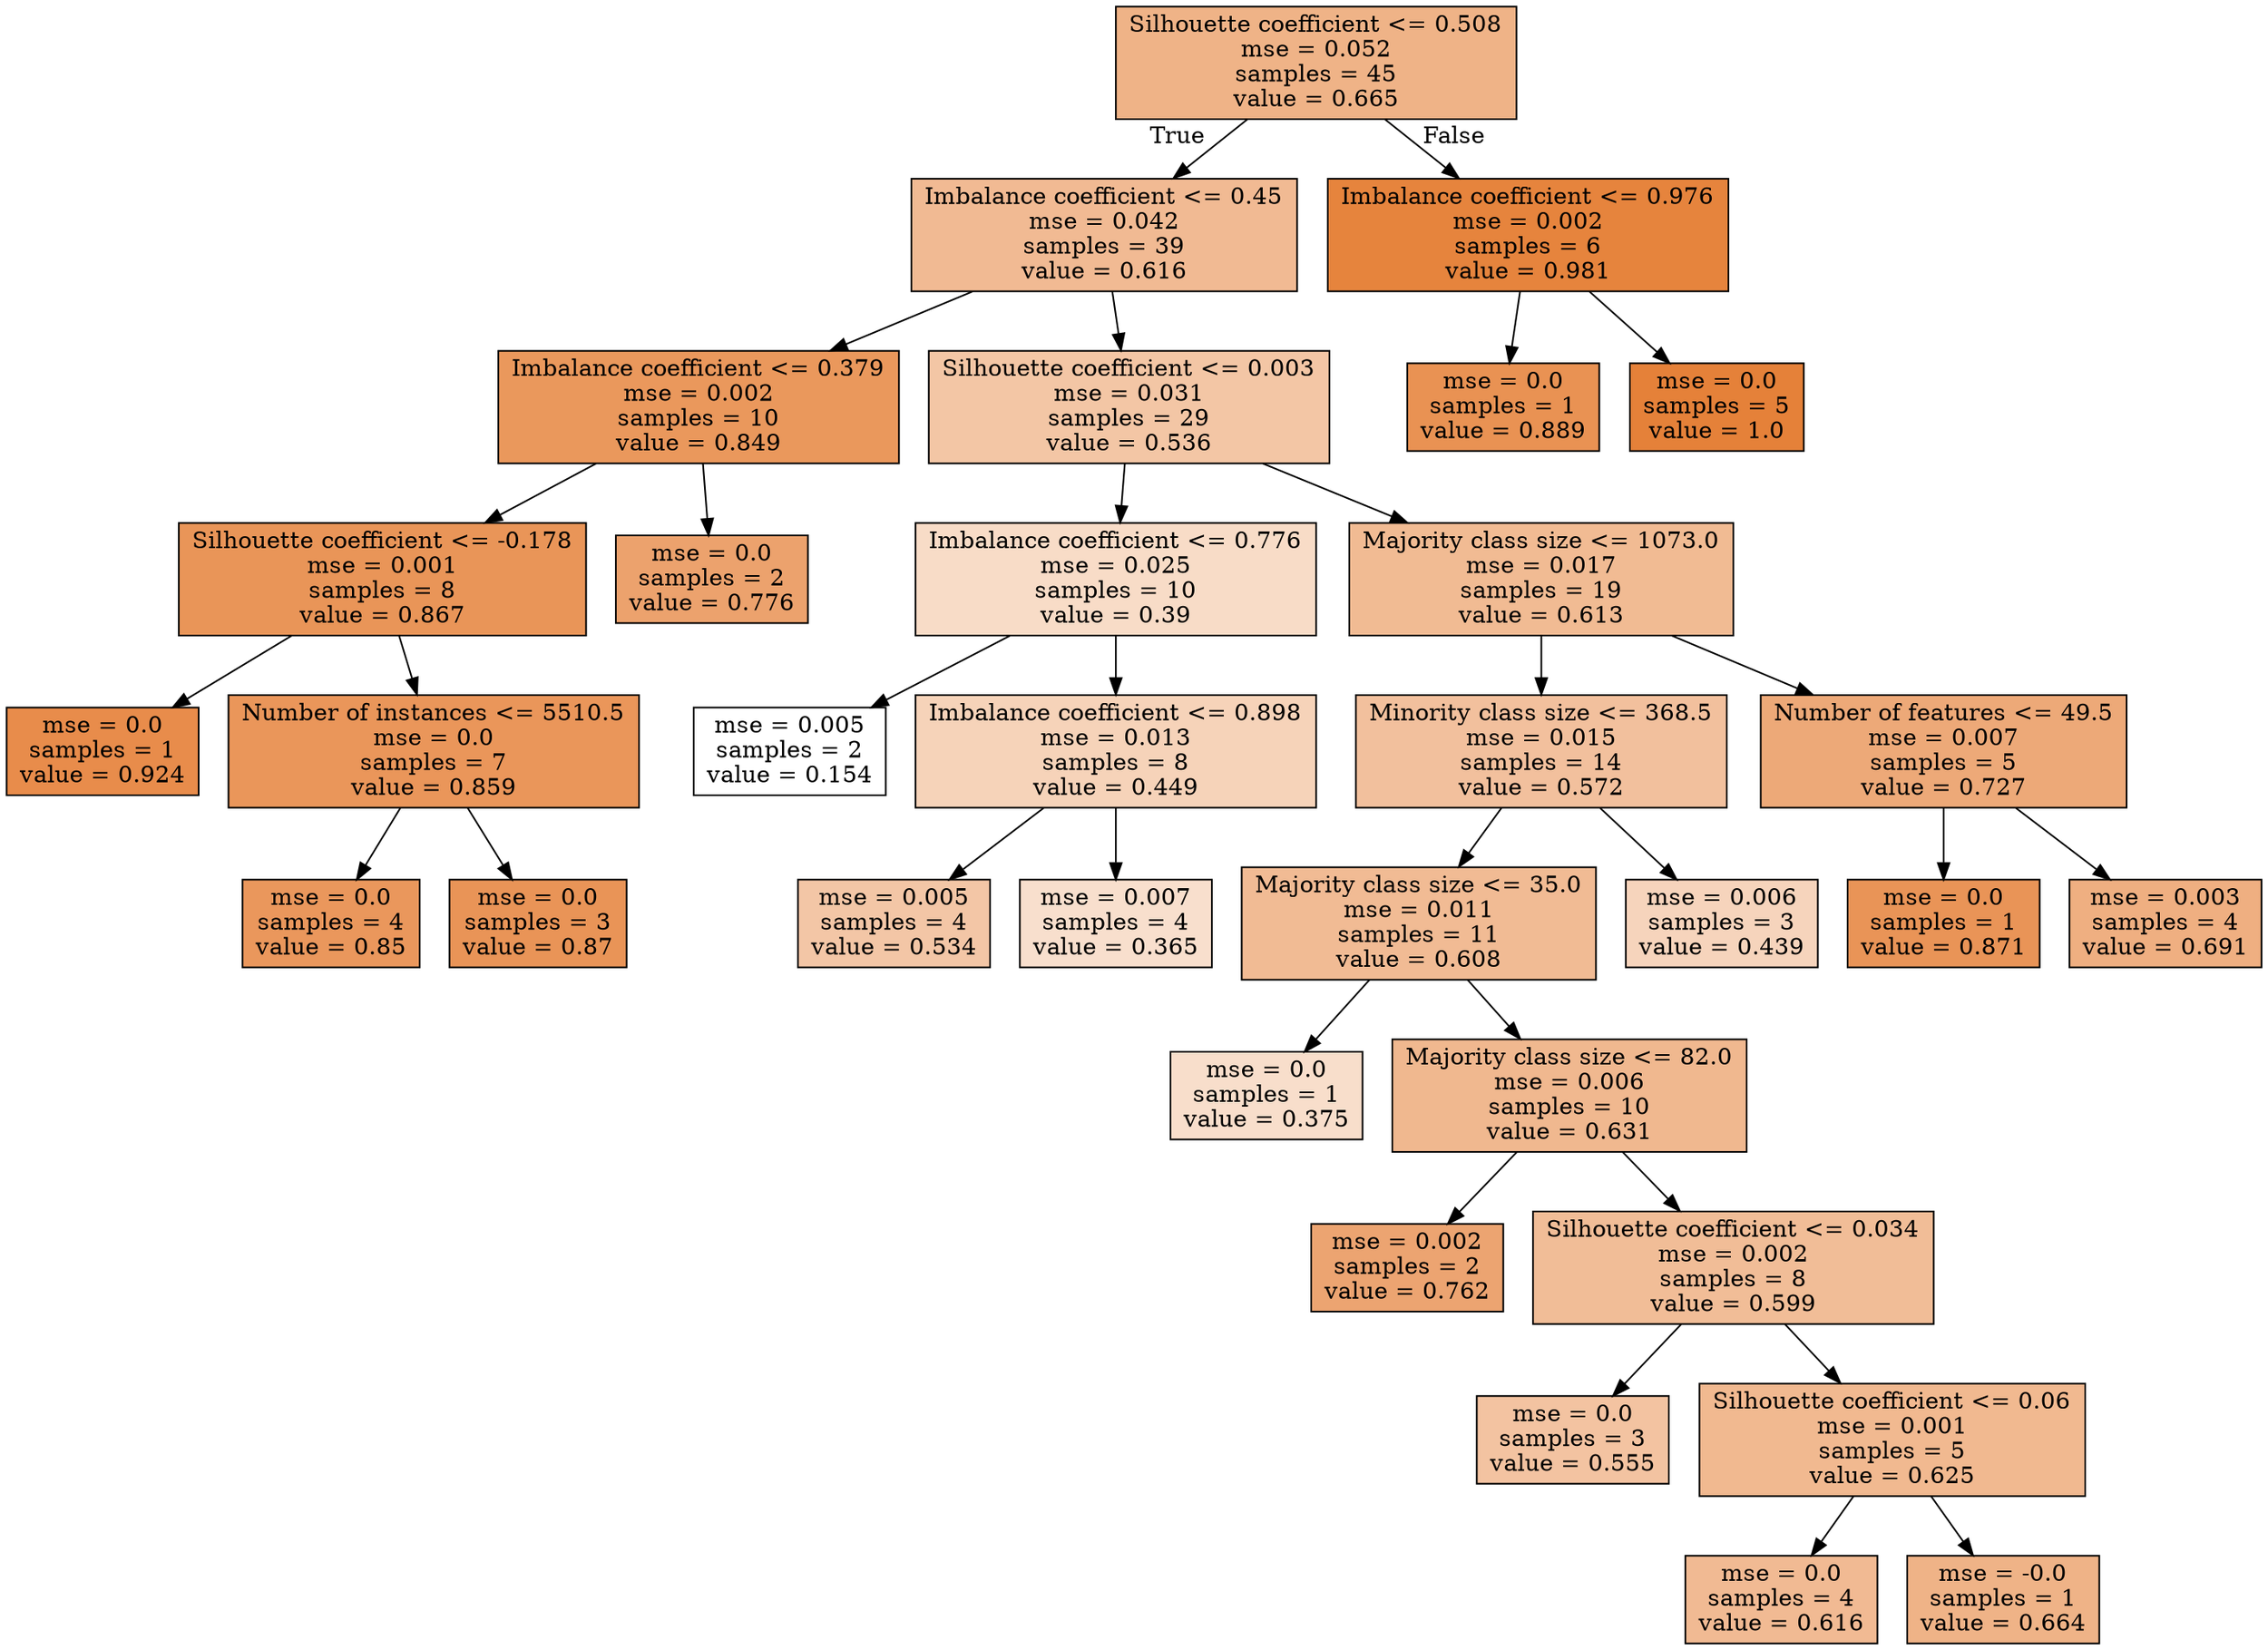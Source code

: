 digraph Tree {
node [shape=box, style="filled", color="black"] ;
0 [label="Silhouette coefficient <= 0.508\nmse = 0.052\nsamples = 45\nvalue = 0.665", fillcolor="#e581399a"] ;
1 [label="Imbalance coefficient <= 0.45\nmse = 0.042\nsamples = 39\nvalue = 0.616", fillcolor="#e581398b"] ;
0 -> 1 [labeldistance=2.5, labelangle=45, headlabel="True"] ;
2 [label="Imbalance coefficient <= 0.379\nmse = 0.002\nsamples = 10\nvalue = 0.849", fillcolor="#e58139d1"] ;
1 -> 2 ;
3 [label="Silhouette coefficient <= -0.178\nmse = 0.001\nsamples = 8\nvalue = 0.867", fillcolor="#e58139d7"] ;
2 -> 3 ;
4 [label="mse = 0.0\nsamples = 1\nvalue = 0.924", fillcolor="#e58139e8"] ;
3 -> 4 ;
5 [label="Number of instances <= 5510.5\nmse = 0.0\nsamples = 7\nvalue = 0.859", fillcolor="#e58139d4"] ;
3 -> 5 ;
6 [label="mse = 0.0\nsamples = 4\nvalue = 0.85", fillcolor="#e58139d2"] ;
5 -> 6 ;
7 [label="mse = 0.0\nsamples = 3\nvalue = 0.87", fillcolor="#e58139d8"] ;
5 -> 7 ;
8 [label="mse = 0.0\nsamples = 2\nvalue = 0.776", fillcolor="#e58139bb"] ;
2 -> 8 ;
9 [label="Silhouette coefficient <= 0.003\nmse = 0.031\nsamples = 29\nvalue = 0.536", fillcolor="#e5813973"] ;
1 -> 9 ;
10 [label="Imbalance coefficient <= 0.776\nmse = 0.025\nsamples = 10\nvalue = 0.39", fillcolor="#e5813947"] ;
9 -> 10 ;
11 [label="mse = 0.005\nsamples = 2\nvalue = 0.154", fillcolor="#e5813900"] ;
10 -> 11 ;
12 [label="Imbalance coefficient <= 0.898\nmse = 0.013\nsamples = 8\nvalue = 0.449", fillcolor="#e5813959"] ;
10 -> 12 ;
13 [label="mse = 0.005\nsamples = 4\nvalue = 0.534", fillcolor="#e5813972"] ;
12 -> 13 ;
14 [label="mse = 0.007\nsamples = 4\nvalue = 0.365", fillcolor="#e5813940"] ;
12 -> 14 ;
15 [label="Majority class size <= 1073.0\nmse = 0.017\nsamples = 19\nvalue = 0.613", fillcolor="#e581398a"] ;
9 -> 15 ;
16 [label="Minority class size <= 368.5\nmse = 0.015\nsamples = 14\nvalue = 0.572", fillcolor="#e581397e"] ;
15 -> 16 ;
17 [label="Majority class size <= 35.0\nmse = 0.011\nsamples = 11\nvalue = 0.608", fillcolor="#e5813989"] ;
16 -> 17 ;
18 [label="mse = 0.0\nsamples = 1\nvalue = 0.375", fillcolor="#e5813943"] ;
17 -> 18 ;
19 [label="Majority class size <= 82.0\nmse = 0.006\nsamples = 10\nvalue = 0.631", fillcolor="#e5813990"] ;
17 -> 19 ;
20 [label="mse = 0.002\nsamples = 2\nvalue = 0.762", fillcolor="#e58139b7"] ;
19 -> 20 ;
21 [label="Silhouette coefficient <= 0.034\nmse = 0.002\nsamples = 8\nvalue = 0.599", fillcolor="#e5813986"] ;
19 -> 21 ;
22 [label="mse = 0.0\nsamples = 3\nvalue = 0.555", fillcolor="#e5813979"] ;
21 -> 22 ;
23 [label="Silhouette coefficient <= 0.06\nmse = 0.001\nsamples = 5\nvalue = 0.625", fillcolor="#e581398e"] ;
21 -> 23 ;
24 [label="mse = 0.0\nsamples = 4\nvalue = 0.616", fillcolor="#e581398b"] ;
23 -> 24 ;
25 [label="mse = -0.0\nsamples = 1\nvalue = 0.664", fillcolor="#e581399a"] ;
23 -> 25 ;
26 [label="mse = 0.006\nsamples = 3\nvalue = 0.439", fillcolor="#e5813956"] ;
16 -> 26 ;
27 [label="Number of features <= 49.5\nmse = 0.007\nsamples = 5\nvalue = 0.727", fillcolor="#e58139ad"] ;
15 -> 27 ;
28 [label="mse = 0.0\nsamples = 1\nvalue = 0.871", fillcolor="#e58139d8"] ;
27 -> 28 ;
29 [label="mse = 0.003\nsamples = 4\nvalue = 0.691", fillcolor="#e58139a2"] ;
27 -> 29 ;
30 [label="Imbalance coefficient <= 0.976\nmse = 0.002\nsamples = 6\nvalue = 0.981", fillcolor="#e58139f9"] ;
0 -> 30 [labeldistance=2.5, labelangle=-45, headlabel="False"] ;
31 [label="mse = 0.0\nsamples = 1\nvalue = 0.889", fillcolor="#e58139dd"] ;
30 -> 31 ;
32 [label="mse = 0.0\nsamples = 5\nvalue = 1.0", fillcolor="#e58139ff"] ;
30 -> 32 ;
}